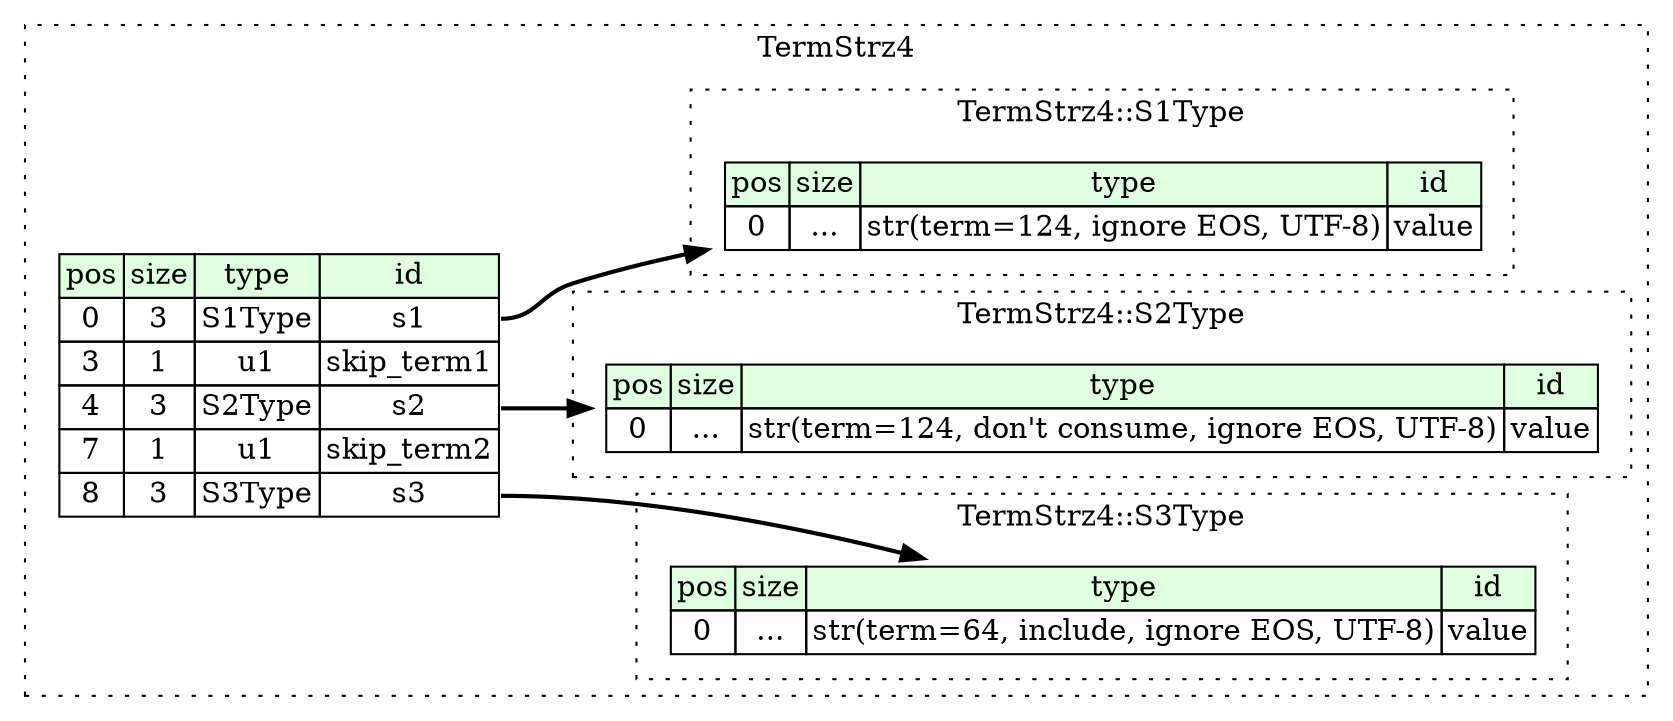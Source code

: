 digraph {
	rankdir=LR;
	node [shape=plaintext];
	subgraph cluster__term_strz4 {
		label="TermStrz4";
		graph[style=dotted];

		term_strz4__seq [label=<<TABLE BORDER="0" CELLBORDER="1" CELLSPACING="0">
			<TR><TD BGCOLOR="#E0FFE0">pos</TD><TD BGCOLOR="#E0FFE0">size</TD><TD BGCOLOR="#E0FFE0">type</TD><TD BGCOLOR="#E0FFE0">id</TD></TR>
			<TR><TD PORT="s1_pos">0</TD><TD PORT="s1_size">3</TD><TD>S1Type</TD><TD PORT="s1_type">s1</TD></TR>
			<TR><TD PORT="skip_term1_pos">3</TD><TD PORT="skip_term1_size">1</TD><TD>u1</TD><TD PORT="skip_term1_type">skip_term1</TD></TR>
			<TR><TD PORT="s2_pos">4</TD><TD PORT="s2_size">3</TD><TD>S2Type</TD><TD PORT="s2_type">s2</TD></TR>
			<TR><TD PORT="skip_term2_pos">7</TD><TD PORT="skip_term2_size">1</TD><TD>u1</TD><TD PORT="skip_term2_type">skip_term2</TD></TR>
			<TR><TD PORT="s3_pos">8</TD><TD PORT="s3_size">3</TD><TD>S3Type</TD><TD PORT="s3_type">s3</TD></TR>
		</TABLE>>];
		subgraph cluster__s1_type {
			label="TermStrz4::S1Type";
			graph[style=dotted];

			s1_type__seq [label=<<TABLE BORDER="0" CELLBORDER="1" CELLSPACING="0">
				<TR><TD BGCOLOR="#E0FFE0">pos</TD><TD BGCOLOR="#E0FFE0">size</TD><TD BGCOLOR="#E0FFE0">type</TD><TD BGCOLOR="#E0FFE0">id</TD></TR>
				<TR><TD PORT="value_pos">0</TD><TD PORT="value_size">...</TD><TD>str(term=124, ignore EOS, UTF-8)</TD><TD PORT="value_type">value</TD></TR>
			</TABLE>>];
		}
		subgraph cluster__s2_type {
			label="TermStrz4::S2Type";
			graph[style=dotted];

			s2_type__seq [label=<<TABLE BORDER="0" CELLBORDER="1" CELLSPACING="0">
				<TR><TD BGCOLOR="#E0FFE0">pos</TD><TD BGCOLOR="#E0FFE0">size</TD><TD BGCOLOR="#E0FFE0">type</TD><TD BGCOLOR="#E0FFE0">id</TD></TR>
				<TR><TD PORT="value_pos">0</TD><TD PORT="value_size">...</TD><TD>str(term=124, don't consume, ignore EOS, UTF-8)</TD><TD PORT="value_type">value</TD></TR>
			</TABLE>>];
		}
		subgraph cluster__s3_type {
			label="TermStrz4::S3Type";
			graph[style=dotted];

			s3_type__seq [label=<<TABLE BORDER="0" CELLBORDER="1" CELLSPACING="0">
				<TR><TD BGCOLOR="#E0FFE0">pos</TD><TD BGCOLOR="#E0FFE0">size</TD><TD BGCOLOR="#E0FFE0">type</TD><TD BGCOLOR="#E0FFE0">id</TD></TR>
				<TR><TD PORT="value_pos">0</TD><TD PORT="value_size">...</TD><TD>str(term=64, include, ignore EOS, UTF-8)</TD><TD PORT="value_type">value</TD></TR>
			</TABLE>>];
		}
	}
	term_strz4__seq:s1_type -> s1_type__seq [style=bold];
	term_strz4__seq:s2_type -> s2_type__seq [style=bold];
	term_strz4__seq:s3_type -> s3_type__seq [style=bold];
}
